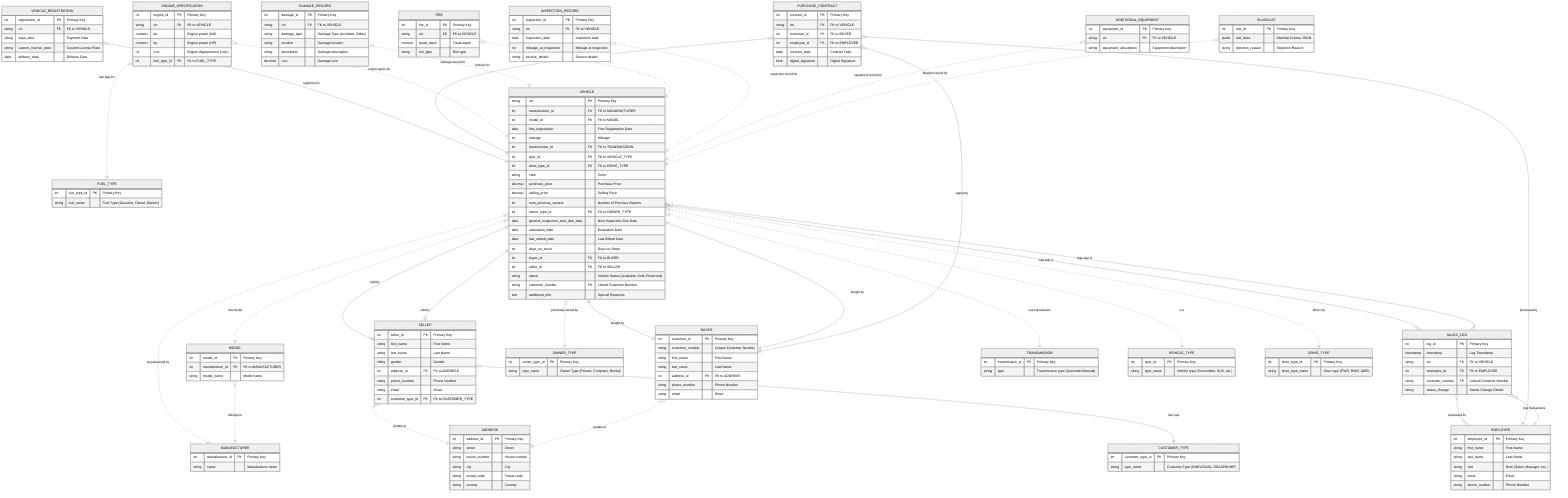 ---
config:
  theme: neutral
---
erDiagram
    CUSTOMER_TYPE {
        int customer_type_id PK "Primary Key"
        string type_name "Customer Type (INDIVIDUAL, DEALERSHIP)"
    }
    PURCHASE_CONTRACT {
        int contract_id PK "Primary Key"
        string vin FK "FK to VEHICLE"
        int customer_id FK "FK to BUYER"
        int employee_id FK "FK to EMPLOYEE"
        date contract_date "Contract Date"
        blob digital_signature "Digital Signature"
    }
    EMPLOYEE {
        int employee_id PK "Primary Key"
        string first_name "First Name"
        string last_name "Last Name"
        string role "Role (Sales, Manager, etc.)"
        string email "Email"
        string phone_number "Phone Number"
    }
    SELLER {
        int seller_id PK "Primary Key"
        string first_name "First Name"
        string last_name "Last Name"
        string gender "Gender"
        int address_id FK "FK to ADDRESS"
        string phone_number "Phone Number"
        string email "Email"
        int customer_type_id FK "FK to CUSTOMER_TYPE"
    }
    SALES_LOG {
        int log_id PK "Primary Key"
        timestamp timestamp "Log Timestamp"
        string vin FK "FK to VEHICLE"
        int employee_id FK "FK to EMPLOYEE"
        string customer_number FK "Linked Customer Number"
        string status_change "Status Change Details"
    }
    BUYER {
        int customer_id PK "Primary Key"
        string customer_number "Unique Customer Number"
        string first_name "First Name"
        string last_name "Last Name"
        int address_id FK "FK to ADDRESS"
        string phone_number "Phone Number"
        string email "Email"
    }
    OWNER_TYPE {
        int owner_type_id PK "Primary Key"
        string type_name "Owner Type (Private, Company, Rental)"
    }
    FUEL_TYPE {
        int fuel_type_id PK "Primary Key"
        string fuel_name "Fuel Type (Gasoline, Diesel, Electric)"
    }
    MANUFACTURER {
        int manufacturer_id PK "Primary Key"
        string name "Manufacturer name"
    }
    MODEL {
        int model_id PK "Primary Key"
        int manufacturer_id FK "FK to MANUFACTURER"
        string model_name "Model name"
    }
    TRANSMISSION {
        int transmission_id PK "Primary Key"
        string type "Transmission type (Automatic/Manual)"
    }
    VEHICLE_TYPE {
        int type_id PK "Primary Key"
        string type_name "Vehicle type (Convertible, SUV, etc.)"
    }
    DRIVE_TYPE {
        int drive_type_id PK "Primary Key"
        string drive_type_name "Drive type (FWD, RWD, AWD)"
    }
    VEHICLE {
        string vin PK "Primary Key"
        int manufacturer_id FK "FK to MANUFACTURER"
        int model_id FK "FK to MODEL"
        date first_registration "First Registration Date"
        int mileage "Mileage"
        int transmission_id FK "FK to TRANSMISSION"
        int type_id FK "FK to VEHICLE_TYPE"
        int drive_type_id FK "FK to DRIVE_TYPE"
        string color "Color"
        decimal purchase_price "Purchase Price"
        decimal selling_price "Selling Price"
        int num_previous_owners "Number of Previous Owners"
        int owner_type_id FK "FK to OWNER_TYPE"
        date general_inspection_next_due_date "Next Inspection Due Date"
        date evaluation_date "Evaluation Date"
        date last_edited_date "Last Edited Date"
        int days_on_stock "Days on Stock"
        int buyer_id FK "FK to BUYER"
        int seller_id FK "FK to SELLER"
        string status "Vehicle Status (Available, Sold, Reserved)"
        string customer_number FK "Linked Customer Number"
        text additional_info "Special Requests"
    }
    VEHICLE_REGISTRATION {
        int registration_id PK "Primary Key"
        string vin FK "FK to VEHICLE"
        string sepa_data "Payment Data"
        string custom_license_plate "Custom License Plate"
        date delivery_date "Delivery Date"
    }
    ENGINE_SPECIFICATION {
        int engine_id PK "Primary Key"
        string vin FK "FK to VEHICLE"
        numeric kw "Engine power (kW)"
        numeric hp "Engine power (HP)"
        int ccm "Engine displacement (ccm)"
        int fuel_type_id FK "FK to FUEL_TYPE"
    }
    DAMAGE_RECORD {
        int damage_id PK "Primary Key"
        string vin FK "FK to VEHICLE"
        string damage_type "Damage Type (Accident, Other)"
        string location "Damage location"
        string description "Damage description"
        decimal cost "Damage cost"
    }
    TIRE {
        int tire_id PK "Primary Key"
        string vin FK "FK to VEHICLE"
        numeric tread_depth "Tread depth"
        string rim_type "Rim type"
    }
    INSPECTION_RECORD {
        int inspection_id PK "Primary Key"
        string vin FK "FK to VEHICLE"
        date inspection_date "Inspection date"
        int mileage_at_inspection "Mileage at inspection"
        string service_details "Service details"
    }
    ADDITIONAL_EQUIPMENT {
        int equipment_id PK "Primary Key"
        string vin FK "FK to VEHICLE"
        string equipment_description "Equipment description"
    }
    BLACKLIST {
        int rule_id PK "Primary Key"
        jsonb rule_data "Blacklist Criteria JSON"
        string rejection_reason "Rejection Reason"
    }
    ADDRESS {
        int address_id PK "Primary Key"
        string street "Street"
        string house_number "House number"
        string city "City"
        string postal_code "Postal code"
        string country "Country"
    }

    VEHICLE_REGISTRATION }|--|| VEHICLE : "registered to"
    VEHICLE }|..|| MANUFACTURER : "manufactured by"
    VEHICLE }|..|| MODEL : "has model"
    PURCHASE_CONTRACT }|--|| VEHICLE : "contract for"
    MODEL }|..|| MANUFACTURER : "belongs to"
    VEHICLE }|..|| TRANSMISSION : "has transmission"
    VEHICLE }|..|| VEHICLE_TYPE : "is a"
    VEHICLE }|..|| DRIVE_TYPE : "driven by"
    VEHICLE ||--|| BUYER : "bought by"
    VEHICLE ||--|| SELLER : "sold by"
    VEHICLE }o--|{ SALES_LOG : "logs sale of"
    VEHICLE }|..|| OWNER_TYPE : "previously owned by"
    VEHICLE ||--|| BUYER : "bought by"
    VEHICLE ||--|| SELLER : "sold by"
    PURCHASE_CONTRACT }|--|| BUYER : "signed by"
    ENGINE_SPECIFICATION }|..|| VEHICLE : "engine specs for"
    ENGINE_SPECIFICATION }|..|| FUEL_TYPE : "fuel type for"
    DAMAGE_RECORD }|..|| VEHICLE : "damage record for"
    TIRE }|..|| VEHICLE : "tire record for"
    INSPECTION_RECORD }|..|| VEHICLE : "inspection record for"
    ADDITIONAL_EQUIPMENT }|..|| VEHICLE : "equipment record for"
    BLACKLIST }|..|| VEHICLE : "blacklist record for"
    SELLER }|..|| ADDRESS : "resides at"
    BUYER }|..|| ADDRESS : "resides at"
    SELLER }|--|| CUSTOMER_TYPE : "has type"
    SALES_LOG }|--o{ VEHICLE : "logs sale of"
    SALES_LOG }|--o{ EMPLOYEE : "processed by"
    PURCHASE_CONTRACT }|--|| EMPLOYEE : "processed by"
    EMPLOYEE ||--o{ SALES_LOG : "logs transactions"